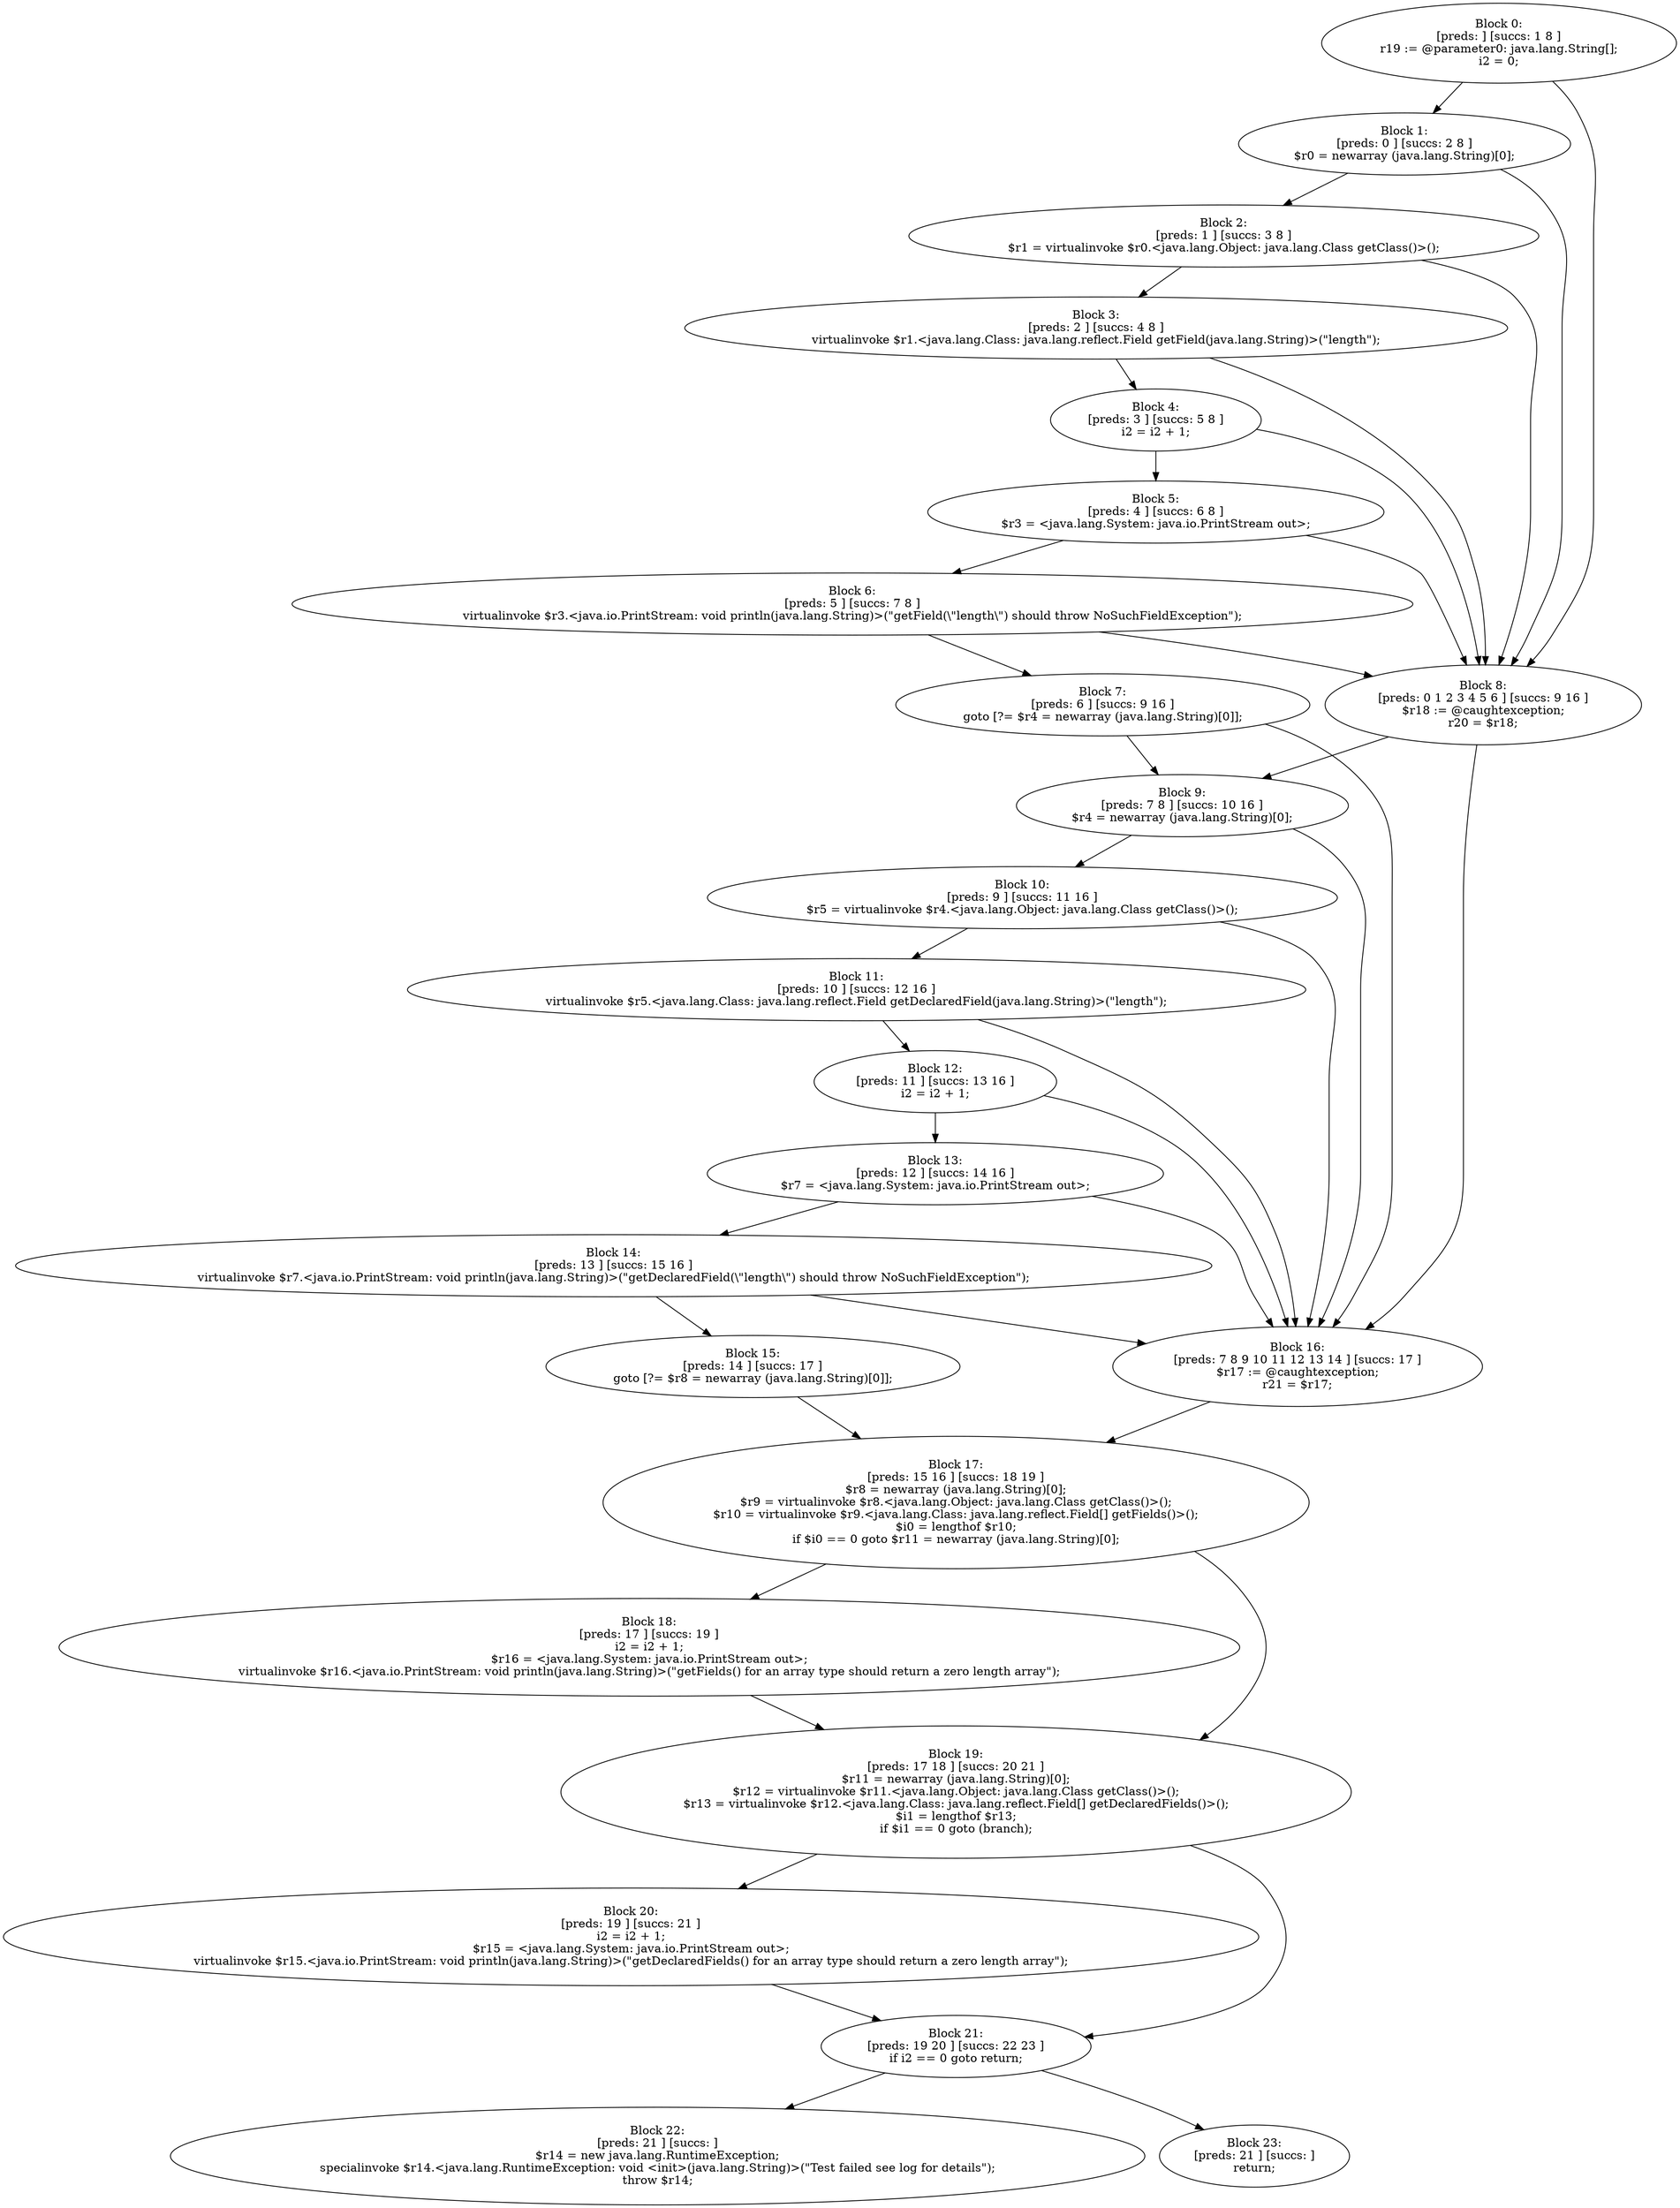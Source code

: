 digraph "unitGraph" {
    "Block 0:
[preds: ] [succs: 1 8 ]
r19 := @parameter0: java.lang.String[];
i2 = 0;
"
    "Block 1:
[preds: 0 ] [succs: 2 8 ]
$r0 = newarray (java.lang.String)[0];
"
    "Block 2:
[preds: 1 ] [succs: 3 8 ]
$r1 = virtualinvoke $r0.<java.lang.Object: java.lang.Class getClass()>();
"
    "Block 3:
[preds: 2 ] [succs: 4 8 ]
virtualinvoke $r1.<java.lang.Class: java.lang.reflect.Field getField(java.lang.String)>(\"length\");
"
    "Block 4:
[preds: 3 ] [succs: 5 8 ]
i2 = i2 + 1;
"
    "Block 5:
[preds: 4 ] [succs: 6 8 ]
$r3 = <java.lang.System: java.io.PrintStream out>;
"
    "Block 6:
[preds: 5 ] [succs: 7 8 ]
virtualinvoke $r3.<java.io.PrintStream: void println(java.lang.String)>(\"getField(\\\"length\\\") should throw NoSuchFieldException\");
"
    "Block 7:
[preds: 6 ] [succs: 9 16 ]
goto [?= $r4 = newarray (java.lang.String)[0]];
"
    "Block 8:
[preds: 0 1 2 3 4 5 6 ] [succs: 9 16 ]
$r18 := @caughtexception;
r20 = $r18;
"
    "Block 9:
[preds: 7 8 ] [succs: 10 16 ]
$r4 = newarray (java.lang.String)[0];
"
    "Block 10:
[preds: 9 ] [succs: 11 16 ]
$r5 = virtualinvoke $r4.<java.lang.Object: java.lang.Class getClass()>();
"
    "Block 11:
[preds: 10 ] [succs: 12 16 ]
virtualinvoke $r5.<java.lang.Class: java.lang.reflect.Field getDeclaredField(java.lang.String)>(\"length\");
"
    "Block 12:
[preds: 11 ] [succs: 13 16 ]
i2 = i2 + 1;
"
    "Block 13:
[preds: 12 ] [succs: 14 16 ]
$r7 = <java.lang.System: java.io.PrintStream out>;
"
    "Block 14:
[preds: 13 ] [succs: 15 16 ]
virtualinvoke $r7.<java.io.PrintStream: void println(java.lang.String)>(\"getDeclaredField(\\\"length\\\") should throw NoSuchFieldException\");
"
    "Block 15:
[preds: 14 ] [succs: 17 ]
goto [?= $r8 = newarray (java.lang.String)[0]];
"
    "Block 16:
[preds: 7 8 9 10 11 12 13 14 ] [succs: 17 ]
$r17 := @caughtexception;
r21 = $r17;
"
    "Block 17:
[preds: 15 16 ] [succs: 18 19 ]
$r8 = newarray (java.lang.String)[0];
$r9 = virtualinvoke $r8.<java.lang.Object: java.lang.Class getClass()>();
$r10 = virtualinvoke $r9.<java.lang.Class: java.lang.reflect.Field[] getFields()>();
$i0 = lengthof $r10;
if $i0 == 0 goto $r11 = newarray (java.lang.String)[0];
"
    "Block 18:
[preds: 17 ] [succs: 19 ]
i2 = i2 + 1;
$r16 = <java.lang.System: java.io.PrintStream out>;
virtualinvoke $r16.<java.io.PrintStream: void println(java.lang.String)>(\"getFields() for an array type should return a zero length array\");
"
    "Block 19:
[preds: 17 18 ] [succs: 20 21 ]
$r11 = newarray (java.lang.String)[0];
$r12 = virtualinvoke $r11.<java.lang.Object: java.lang.Class getClass()>();
$r13 = virtualinvoke $r12.<java.lang.Class: java.lang.reflect.Field[] getDeclaredFields()>();
$i1 = lengthof $r13;
if $i1 == 0 goto (branch);
"
    "Block 20:
[preds: 19 ] [succs: 21 ]
i2 = i2 + 1;
$r15 = <java.lang.System: java.io.PrintStream out>;
virtualinvoke $r15.<java.io.PrintStream: void println(java.lang.String)>(\"getDeclaredFields() for an array type should return a zero length array\");
"
    "Block 21:
[preds: 19 20 ] [succs: 22 23 ]
if i2 == 0 goto return;
"
    "Block 22:
[preds: 21 ] [succs: ]
$r14 = new java.lang.RuntimeException;
specialinvoke $r14.<java.lang.RuntimeException: void <init>(java.lang.String)>(\"Test failed see log for details\");
throw $r14;
"
    "Block 23:
[preds: 21 ] [succs: ]
return;
"
    "Block 0:
[preds: ] [succs: 1 8 ]
r19 := @parameter0: java.lang.String[];
i2 = 0;
"->"Block 1:
[preds: 0 ] [succs: 2 8 ]
$r0 = newarray (java.lang.String)[0];
";
    "Block 0:
[preds: ] [succs: 1 8 ]
r19 := @parameter0: java.lang.String[];
i2 = 0;
"->"Block 8:
[preds: 0 1 2 3 4 5 6 ] [succs: 9 16 ]
$r18 := @caughtexception;
r20 = $r18;
";
    "Block 1:
[preds: 0 ] [succs: 2 8 ]
$r0 = newarray (java.lang.String)[0];
"->"Block 2:
[preds: 1 ] [succs: 3 8 ]
$r1 = virtualinvoke $r0.<java.lang.Object: java.lang.Class getClass()>();
";
    "Block 1:
[preds: 0 ] [succs: 2 8 ]
$r0 = newarray (java.lang.String)[0];
"->"Block 8:
[preds: 0 1 2 3 4 5 6 ] [succs: 9 16 ]
$r18 := @caughtexception;
r20 = $r18;
";
    "Block 2:
[preds: 1 ] [succs: 3 8 ]
$r1 = virtualinvoke $r0.<java.lang.Object: java.lang.Class getClass()>();
"->"Block 3:
[preds: 2 ] [succs: 4 8 ]
virtualinvoke $r1.<java.lang.Class: java.lang.reflect.Field getField(java.lang.String)>(\"length\");
";
    "Block 2:
[preds: 1 ] [succs: 3 8 ]
$r1 = virtualinvoke $r0.<java.lang.Object: java.lang.Class getClass()>();
"->"Block 8:
[preds: 0 1 2 3 4 5 6 ] [succs: 9 16 ]
$r18 := @caughtexception;
r20 = $r18;
";
    "Block 3:
[preds: 2 ] [succs: 4 8 ]
virtualinvoke $r1.<java.lang.Class: java.lang.reflect.Field getField(java.lang.String)>(\"length\");
"->"Block 4:
[preds: 3 ] [succs: 5 8 ]
i2 = i2 + 1;
";
    "Block 3:
[preds: 2 ] [succs: 4 8 ]
virtualinvoke $r1.<java.lang.Class: java.lang.reflect.Field getField(java.lang.String)>(\"length\");
"->"Block 8:
[preds: 0 1 2 3 4 5 6 ] [succs: 9 16 ]
$r18 := @caughtexception;
r20 = $r18;
";
    "Block 4:
[preds: 3 ] [succs: 5 8 ]
i2 = i2 + 1;
"->"Block 5:
[preds: 4 ] [succs: 6 8 ]
$r3 = <java.lang.System: java.io.PrintStream out>;
";
    "Block 4:
[preds: 3 ] [succs: 5 8 ]
i2 = i2 + 1;
"->"Block 8:
[preds: 0 1 2 3 4 5 6 ] [succs: 9 16 ]
$r18 := @caughtexception;
r20 = $r18;
";
    "Block 5:
[preds: 4 ] [succs: 6 8 ]
$r3 = <java.lang.System: java.io.PrintStream out>;
"->"Block 6:
[preds: 5 ] [succs: 7 8 ]
virtualinvoke $r3.<java.io.PrintStream: void println(java.lang.String)>(\"getField(\\\"length\\\") should throw NoSuchFieldException\");
";
    "Block 5:
[preds: 4 ] [succs: 6 8 ]
$r3 = <java.lang.System: java.io.PrintStream out>;
"->"Block 8:
[preds: 0 1 2 3 4 5 6 ] [succs: 9 16 ]
$r18 := @caughtexception;
r20 = $r18;
";
    "Block 6:
[preds: 5 ] [succs: 7 8 ]
virtualinvoke $r3.<java.io.PrintStream: void println(java.lang.String)>(\"getField(\\\"length\\\") should throw NoSuchFieldException\");
"->"Block 7:
[preds: 6 ] [succs: 9 16 ]
goto [?= $r4 = newarray (java.lang.String)[0]];
";
    "Block 6:
[preds: 5 ] [succs: 7 8 ]
virtualinvoke $r3.<java.io.PrintStream: void println(java.lang.String)>(\"getField(\\\"length\\\") should throw NoSuchFieldException\");
"->"Block 8:
[preds: 0 1 2 3 4 5 6 ] [succs: 9 16 ]
$r18 := @caughtexception;
r20 = $r18;
";
    "Block 7:
[preds: 6 ] [succs: 9 16 ]
goto [?= $r4 = newarray (java.lang.String)[0]];
"->"Block 9:
[preds: 7 8 ] [succs: 10 16 ]
$r4 = newarray (java.lang.String)[0];
";
    "Block 7:
[preds: 6 ] [succs: 9 16 ]
goto [?= $r4 = newarray (java.lang.String)[0]];
"->"Block 16:
[preds: 7 8 9 10 11 12 13 14 ] [succs: 17 ]
$r17 := @caughtexception;
r21 = $r17;
";
    "Block 8:
[preds: 0 1 2 3 4 5 6 ] [succs: 9 16 ]
$r18 := @caughtexception;
r20 = $r18;
"->"Block 9:
[preds: 7 8 ] [succs: 10 16 ]
$r4 = newarray (java.lang.String)[0];
";
    "Block 8:
[preds: 0 1 2 3 4 5 6 ] [succs: 9 16 ]
$r18 := @caughtexception;
r20 = $r18;
"->"Block 16:
[preds: 7 8 9 10 11 12 13 14 ] [succs: 17 ]
$r17 := @caughtexception;
r21 = $r17;
";
    "Block 9:
[preds: 7 8 ] [succs: 10 16 ]
$r4 = newarray (java.lang.String)[0];
"->"Block 10:
[preds: 9 ] [succs: 11 16 ]
$r5 = virtualinvoke $r4.<java.lang.Object: java.lang.Class getClass()>();
";
    "Block 9:
[preds: 7 8 ] [succs: 10 16 ]
$r4 = newarray (java.lang.String)[0];
"->"Block 16:
[preds: 7 8 9 10 11 12 13 14 ] [succs: 17 ]
$r17 := @caughtexception;
r21 = $r17;
";
    "Block 10:
[preds: 9 ] [succs: 11 16 ]
$r5 = virtualinvoke $r4.<java.lang.Object: java.lang.Class getClass()>();
"->"Block 11:
[preds: 10 ] [succs: 12 16 ]
virtualinvoke $r5.<java.lang.Class: java.lang.reflect.Field getDeclaredField(java.lang.String)>(\"length\");
";
    "Block 10:
[preds: 9 ] [succs: 11 16 ]
$r5 = virtualinvoke $r4.<java.lang.Object: java.lang.Class getClass()>();
"->"Block 16:
[preds: 7 8 9 10 11 12 13 14 ] [succs: 17 ]
$r17 := @caughtexception;
r21 = $r17;
";
    "Block 11:
[preds: 10 ] [succs: 12 16 ]
virtualinvoke $r5.<java.lang.Class: java.lang.reflect.Field getDeclaredField(java.lang.String)>(\"length\");
"->"Block 12:
[preds: 11 ] [succs: 13 16 ]
i2 = i2 + 1;
";
    "Block 11:
[preds: 10 ] [succs: 12 16 ]
virtualinvoke $r5.<java.lang.Class: java.lang.reflect.Field getDeclaredField(java.lang.String)>(\"length\");
"->"Block 16:
[preds: 7 8 9 10 11 12 13 14 ] [succs: 17 ]
$r17 := @caughtexception;
r21 = $r17;
";
    "Block 12:
[preds: 11 ] [succs: 13 16 ]
i2 = i2 + 1;
"->"Block 13:
[preds: 12 ] [succs: 14 16 ]
$r7 = <java.lang.System: java.io.PrintStream out>;
";
    "Block 12:
[preds: 11 ] [succs: 13 16 ]
i2 = i2 + 1;
"->"Block 16:
[preds: 7 8 9 10 11 12 13 14 ] [succs: 17 ]
$r17 := @caughtexception;
r21 = $r17;
";
    "Block 13:
[preds: 12 ] [succs: 14 16 ]
$r7 = <java.lang.System: java.io.PrintStream out>;
"->"Block 14:
[preds: 13 ] [succs: 15 16 ]
virtualinvoke $r7.<java.io.PrintStream: void println(java.lang.String)>(\"getDeclaredField(\\\"length\\\") should throw NoSuchFieldException\");
";
    "Block 13:
[preds: 12 ] [succs: 14 16 ]
$r7 = <java.lang.System: java.io.PrintStream out>;
"->"Block 16:
[preds: 7 8 9 10 11 12 13 14 ] [succs: 17 ]
$r17 := @caughtexception;
r21 = $r17;
";
    "Block 14:
[preds: 13 ] [succs: 15 16 ]
virtualinvoke $r7.<java.io.PrintStream: void println(java.lang.String)>(\"getDeclaredField(\\\"length\\\") should throw NoSuchFieldException\");
"->"Block 15:
[preds: 14 ] [succs: 17 ]
goto [?= $r8 = newarray (java.lang.String)[0]];
";
    "Block 14:
[preds: 13 ] [succs: 15 16 ]
virtualinvoke $r7.<java.io.PrintStream: void println(java.lang.String)>(\"getDeclaredField(\\\"length\\\") should throw NoSuchFieldException\");
"->"Block 16:
[preds: 7 8 9 10 11 12 13 14 ] [succs: 17 ]
$r17 := @caughtexception;
r21 = $r17;
";
    "Block 15:
[preds: 14 ] [succs: 17 ]
goto [?= $r8 = newarray (java.lang.String)[0]];
"->"Block 17:
[preds: 15 16 ] [succs: 18 19 ]
$r8 = newarray (java.lang.String)[0];
$r9 = virtualinvoke $r8.<java.lang.Object: java.lang.Class getClass()>();
$r10 = virtualinvoke $r9.<java.lang.Class: java.lang.reflect.Field[] getFields()>();
$i0 = lengthof $r10;
if $i0 == 0 goto $r11 = newarray (java.lang.String)[0];
";
    "Block 16:
[preds: 7 8 9 10 11 12 13 14 ] [succs: 17 ]
$r17 := @caughtexception;
r21 = $r17;
"->"Block 17:
[preds: 15 16 ] [succs: 18 19 ]
$r8 = newarray (java.lang.String)[0];
$r9 = virtualinvoke $r8.<java.lang.Object: java.lang.Class getClass()>();
$r10 = virtualinvoke $r9.<java.lang.Class: java.lang.reflect.Field[] getFields()>();
$i0 = lengthof $r10;
if $i0 == 0 goto $r11 = newarray (java.lang.String)[0];
";
    "Block 17:
[preds: 15 16 ] [succs: 18 19 ]
$r8 = newarray (java.lang.String)[0];
$r9 = virtualinvoke $r8.<java.lang.Object: java.lang.Class getClass()>();
$r10 = virtualinvoke $r9.<java.lang.Class: java.lang.reflect.Field[] getFields()>();
$i0 = lengthof $r10;
if $i0 == 0 goto $r11 = newarray (java.lang.String)[0];
"->"Block 18:
[preds: 17 ] [succs: 19 ]
i2 = i2 + 1;
$r16 = <java.lang.System: java.io.PrintStream out>;
virtualinvoke $r16.<java.io.PrintStream: void println(java.lang.String)>(\"getFields() for an array type should return a zero length array\");
";
    "Block 17:
[preds: 15 16 ] [succs: 18 19 ]
$r8 = newarray (java.lang.String)[0];
$r9 = virtualinvoke $r8.<java.lang.Object: java.lang.Class getClass()>();
$r10 = virtualinvoke $r9.<java.lang.Class: java.lang.reflect.Field[] getFields()>();
$i0 = lengthof $r10;
if $i0 == 0 goto $r11 = newarray (java.lang.String)[0];
"->"Block 19:
[preds: 17 18 ] [succs: 20 21 ]
$r11 = newarray (java.lang.String)[0];
$r12 = virtualinvoke $r11.<java.lang.Object: java.lang.Class getClass()>();
$r13 = virtualinvoke $r12.<java.lang.Class: java.lang.reflect.Field[] getDeclaredFields()>();
$i1 = lengthof $r13;
if $i1 == 0 goto (branch);
";
    "Block 18:
[preds: 17 ] [succs: 19 ]
i2 = i2 + 1;
$r16 = <java.lang.System: java.io.PrintStream out>;
virtualinvoke $r16.<java.io.PrintStream: void println(java.lang.String)>(\"getFields() for an array type should return a zero length array\");
"->"Block 19:
[preds: 17 18 ] [succs: 20 21 ]
$r11 = newarray (java.lang.String)[0];
$r12 = virtualinvoke $r11.<java.lang.Object: java.lang.Class getClass()>();
$r13 = virtualinvoke $r12.<java.lang.Class: java.lang.reflect.Field[] getDeclaredFields()>();
$i1 = lengthof $r13;
if $i1 == 0 goto (branch);
";
    "Block 19:
[preds: 17 18 ] [succs: 20 21 ]
$r11 = newarray (java.lang.String)[0];
$r12 = virtualinvoke $r11.<java.lang.Object: java.lang.Class getClass()>();
$r13 = virtualinvoke $r12.<java.lang.Class: java.lang.reflect.Field[] getDeclaredFields()>();
$i1 = lengthof $r13;
if $i1 == 0 goto (branch);
"->"Block 20:
[preds: 19 ] [succs: 21 ]
i2 = i2 + 1;
$r15 = <java.lang.System: java.io.PrintStream out>;
virtualinvoke $r15.<java.io.PrintStream: void println(java.lang.String)>(\"getDeclaredFields() for an array type should return a zero length array\");
";
    "Block 19:
[preds: 17 18 ] [succs: 20 21 ]
$r11 = newarray (java.lang.String)[0];
$r12 = virtualinvoke $r11.<java.lang.Object: java.lang.Class getClass()>();
$r13 = virtualinvoke $r12.<java.lang.Class: java.lang.reflect.Field[] getDeclaredFields()>();
$i1 = lengthof $r13;
if $i1 == 0 goto (branch);
"->"Block 21:
[preds: 19 20 ] [succs: 22 23 ]
if i2 == 0 goto return;
";
    "Block 20:
[preds: 19 ] [succs: 21 ]
i2 = i2 + 1;
$r15 = <java.lang.System: java.io.PrintStream out>;
virtualinvoke $r15.<java.io.PrintStream: void println(java.lang.String)>(\"getDeclaredFields() for an array type should return a zero length array\");
"->"Block 21:
[preds: 19 20 ] [succs: 22 23 ]
if i2 == 0 goto return;
";
    "Block 21:
[preds: 19 20 ] [succs: 22 23 ]
if i2 == 0 goto return;
"->"Block 22:
[preds: 21 ] [succs: ]
$r14 = new java.lang.RuntimeException;
specialinvoke $r14.<java.lang.RuntimeException: void <init>(java.lang.String)>(\"Test failed see log for details\");
throw $r14;
";
    "Block 21:
[preds: 19 20 ] [succs: 22 23 ]
if i2 == 0 goto return;
"->"Block 23:
[preds: 21 ] [succs: ]
return;
";
}
